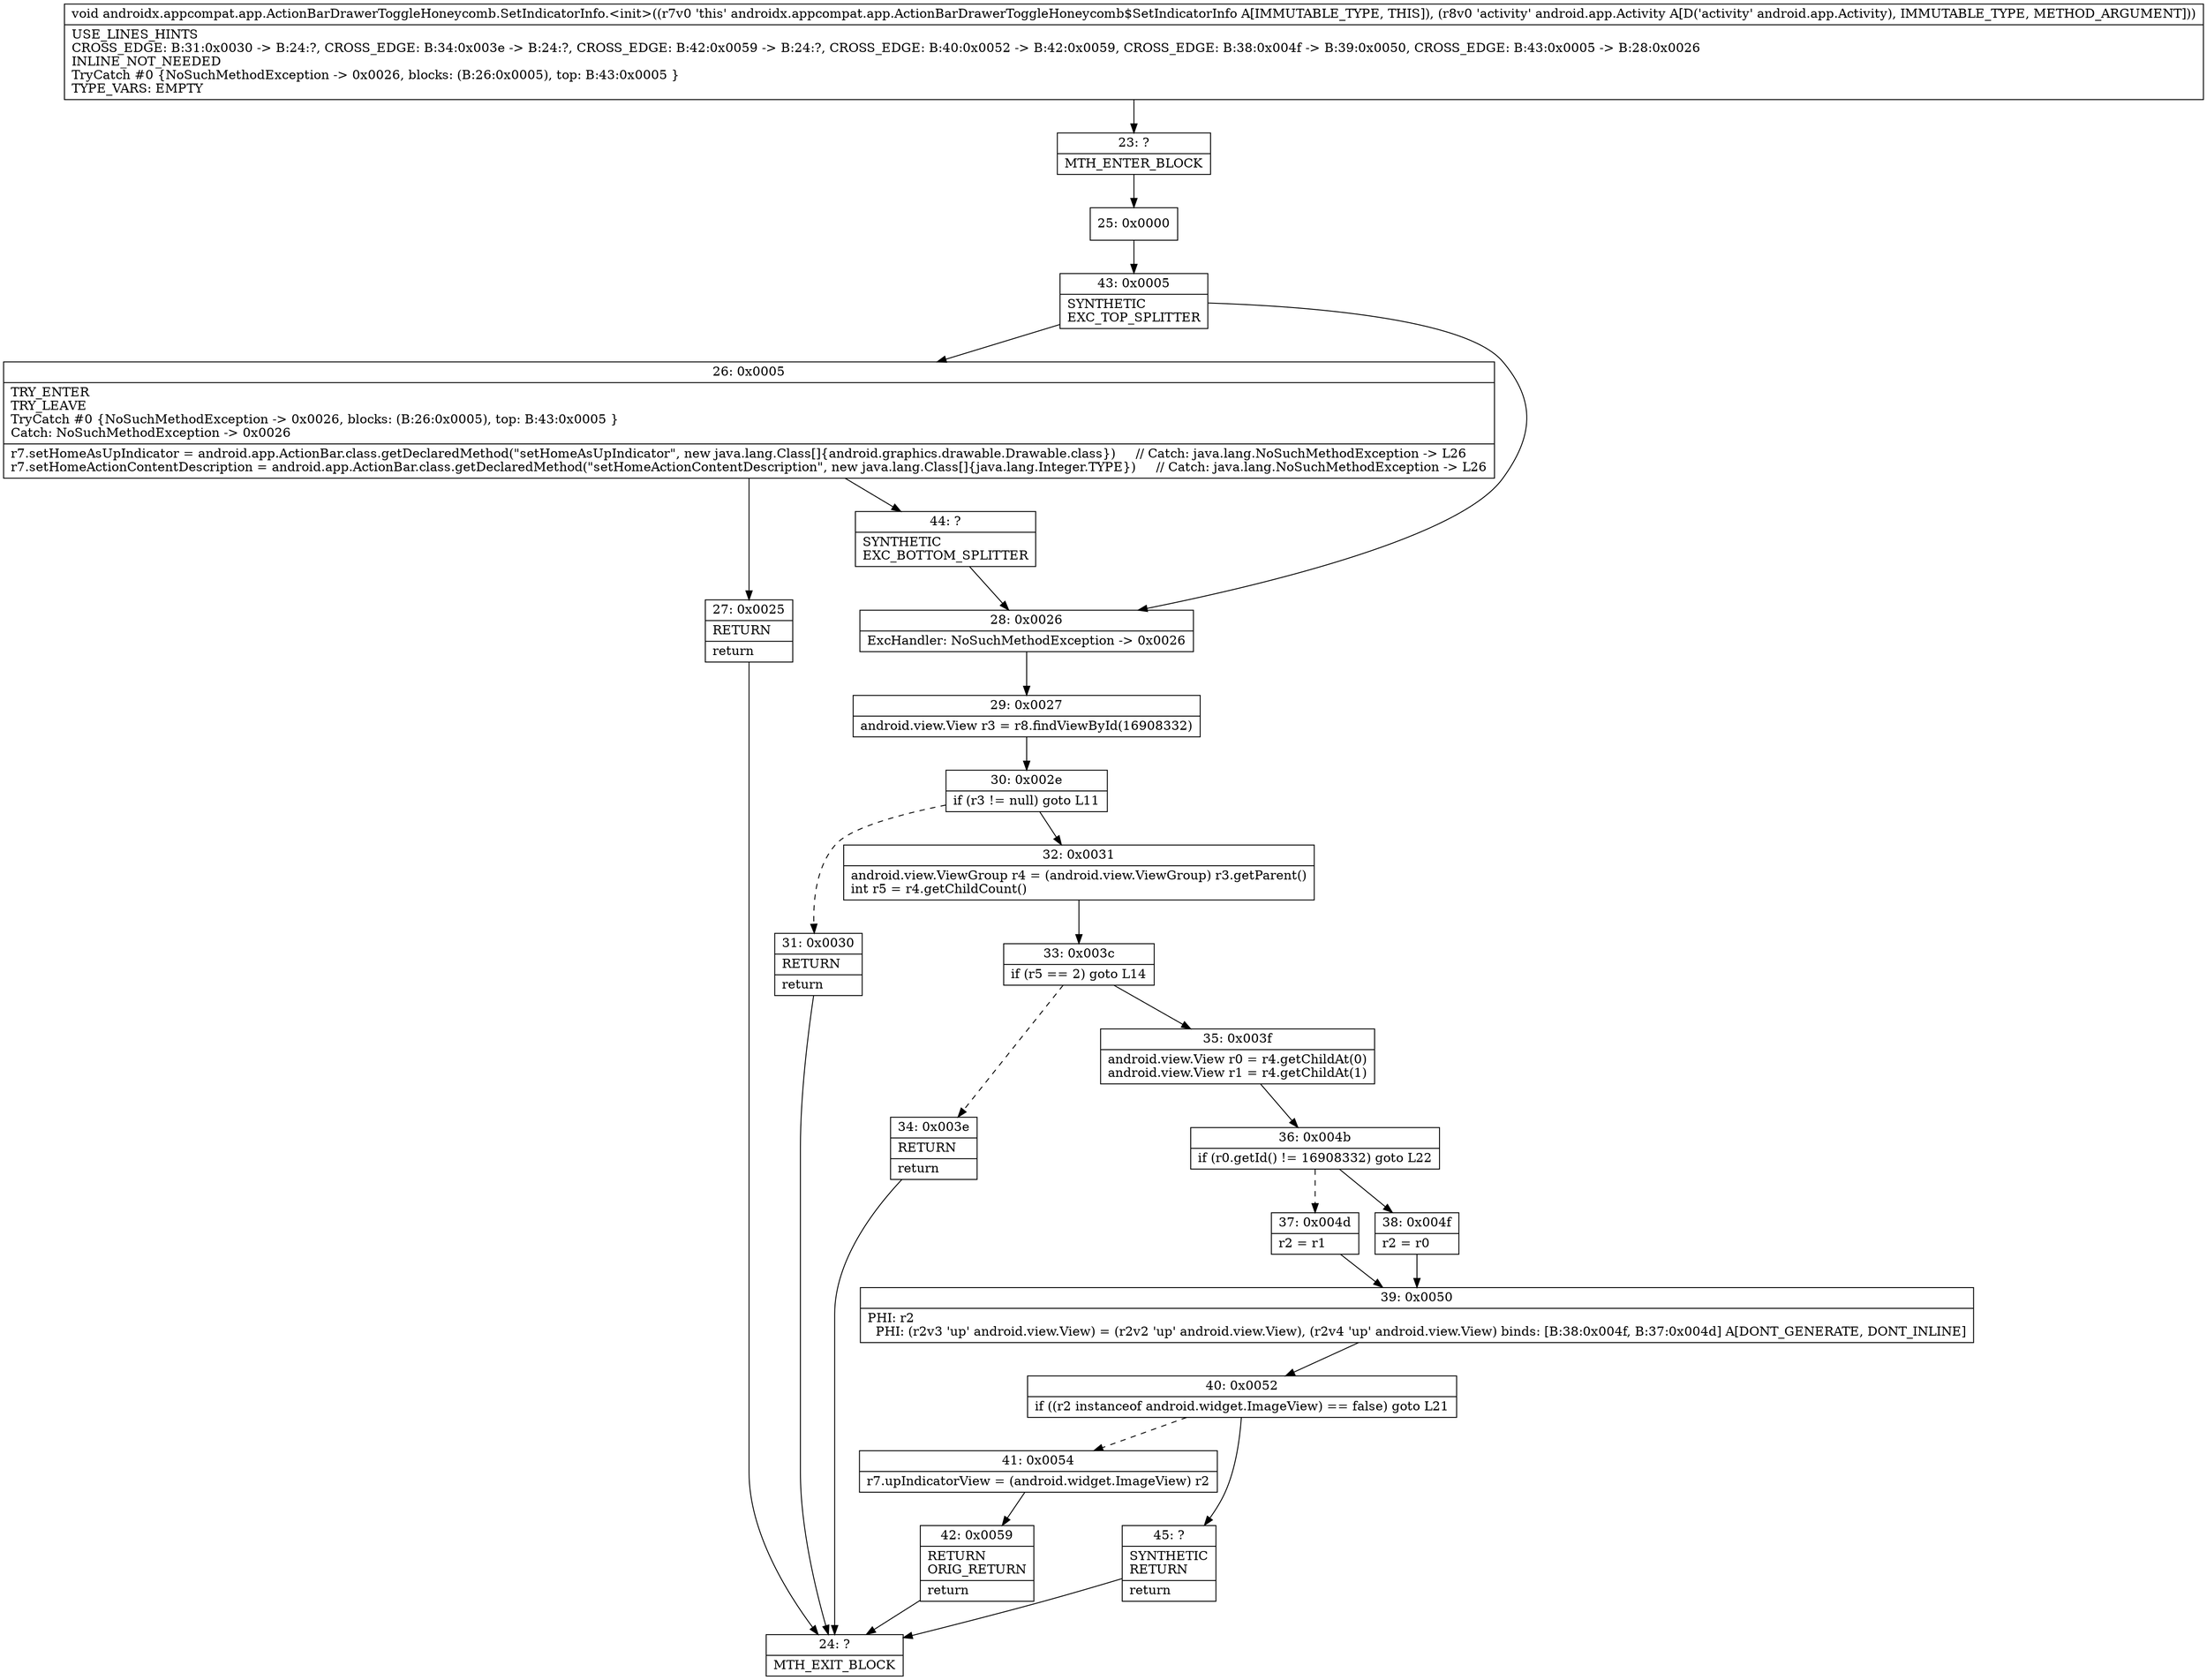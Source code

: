 digraph "CFG forandroidx.appcompat.app.ActionBarDrawerToggleHoneycomb.SetIndicatorInfo.\<init\>(Landroid\/app\/Activity;)V" {
Node_23 [shape=record,label="{23\:\ ?|MTH_ENTER_BLOCK\l}"];
Node_25 [shape=record,label="{25\:\ 0x0000}"];
Node_43 [shape=record,label="{43\:\ 0x0005|SYNTHETIC\lEXC_TOP_SPLITTER\l}"];
Node_26 [shape=record,label="{26\:\ 0x0005|TRY_ENTER\lTRY_LEAVE\lTryCatch #0 \{NoSuchMethodException \-\> 0x0026, blocks: (B:26:0x0005), top: B:43:0x0005 \}\lCatch: NoSuchMethodException \-\> 0x0026\l|r7.setHomeAsUpIndicator = android.app.ActionBar.class.getDeclaredMethod(\"setHomeAsUpIndicator\", new java.lang.Class[]\{android.graphics.drawable.Drawable.class\})     \/\/ Catch: java.lang.NoSuchMethodException \-\> L26\lr7.setHomeActionContentDescription = android.app.ActionBar.class.getDeclaredMethod(\"setHomeActionContentDescription\", new java.lang.Class[]\{java.lang.Integer.TYPE\})     \/\/ Catch: java.lang.NoSuchMethodException \-\> L26\l}"];
Node_27 [shape=record,label="{27\:\ 0x0025|RETURN\l|return\l}"];
Node_24 [shape=record,label="{24\:\ ?|MTH_EXIT_BLOCK\l}"];
Node_44 [shape=record,label="{44\:\ ?|SYNTHETIC\lEXC_BOTTOM_SPLITTER\l}"];
Node_28 [shape=record,label="{28\:\ 0x0026|ExcHandler: NoSuchMethodException \-\> 0x0026\l}"];
Node_29 [shape=record,label="{29\:\ 0x0027|android.view.View r3 = r8.findViewById(16908332)\l}"];
Node_30 [shape=record,label="{30\:\ 0x002e|if (r3 != null) goto L11\l}"];
Node_31 [shape=record,label="{31\:\ 0x0030|RETURN\l|return\l}"];
Node_32 [shape=record,label="{32\:\ 0x0031|android.view.ViewGroup r4 = (android.view.ViewGroup) r3.getParent()\lint r5 = r4.getChildCount()\l}"];
Node_33 [shape=record,label="{33\:\ 0x003c|if (r5 == 2) goto L14\l}"];
Node_34 [shape=record,label="{34\:\ 0x003e|RETURN\l|return\l}"];
Node_35 [shape=record,label="{35\:\ 0x003f|android.view.View r0 = r4.getChildAt(0)\landroid.view.View r1 = r4.getChildAt(1)\l}"];
Node_36 [shape=record,label="{36\:\ 0x004b|if (r0.getId() != 16908332) goto L22\l}"];
Node_37 [shape=record,label="{37\:\ 0x004d|r2 = r1\l}"];
Node_39 [shape=record,label="{39\:\ 0x0050|PHI: r2 \l  PHI: (r2v3 'up' android.view.View) = (r2v2 'up' android.view.View), (r2v4 'up' android.view.View) binds: [B:38:0x004f, B:37:0x004d] A[DONT_GENERATE, DONT_INLINE]\l}"];
Node_40 [shape=record,label="{40\:\ 0x0052|if ((r2 instanceof android.widget.ImageView) == false) goto L21\l}"];
Node_41 [shape=record,label="{41\:\ 0x0054|r7.upIndicatorView = (android.widget.ImageView) r2\l}"];
Node_42 [shape=record,label="{42\:\ 0x0059|RETURN\lORIG_RETURN\l|return\l}"];
Node_45 [shape=record,label="{45\:\ ?|SYNTHETIC\lRETURN\l|return\l}"];
Node_38 [shape=record,label="{38\:\ 0x004f|r2 = r0\l}"];
MethodNode[shape=record,label="{void androidx.appcompat.app.ActionBarDrawerToggleHoneycomb.SetIndicatorInfo.\<init\>((r7v0 'this' androidx.appcompat.app.ActionBarDrawerToggleHoneycomb$SetIndicatorInfo A[IMMUTABLE_TYPE, THIS]), (r8v0 'activity' android.app.Activity A[D('activity' android.app.Activity), IMMUTABLE_TYPE, METHOD_ARGUMENT]))  | USE_LINES_HINTS\lCROSS_EDGE: B:31:0x0030 \-\> B:24:?, CROSS_EDGE: B:34:0x003e \-\> B:24:?, CROSS_EDGE: B:42:0x0059 \-\> B:24:?, CROSS_EDGE: B:40:0x0052 \-\> B:42:0x0059, CROSS_EDGE: B:38:0x004f \-\> B:39:0x0050, CROSS_EDGE: B:43:0x0005 \-\> B:28:0x0026\lINLINE_NOT_NEEDED\lTryCatch #0 \{NoSuchMethodException \-\> 0x0026, blocks: (B:26:0x0005), top: B:43:0x0005 \}\lTYPE_VARS: EMPTY\l}"];
MethodNode -> Node_23;Node_23 -> Node_25;
Node_25 -> Node_43;
Node_43 -> Node_26;
Node_43 -> Node_28;
Node_26 -> Node_27;
Node_26 -> Node_44;
Node_27 -> Node_24;
Node_44 -> Node_28;
Node_28 -> Node_29;
Node_29 -> Node_30;
Node_30 -> Node_31[style=dashed];
Node_30 -> Node_32;
Node_31 -> Node_24;
Node_32 -> Node_33;
Node_33 -> Node_34[style=dashed];
Node_33 -> Node_35;
Node_34 -> Node_24;
Node_35 -> Node_36;
Node_36 -> Node_37[style=dashed];
Node_36 -> Node_38;
Node_37 -> Node_39;
Node_39 -> Node_40;
Node_40 -> Node_41[style=dashed];
Node_40 -> Node_45;
Node_41 -> Node_42;
Node_42 -> Node_24;
Node_45 -> Node_24;
Node_38 -> Node_39;
}

